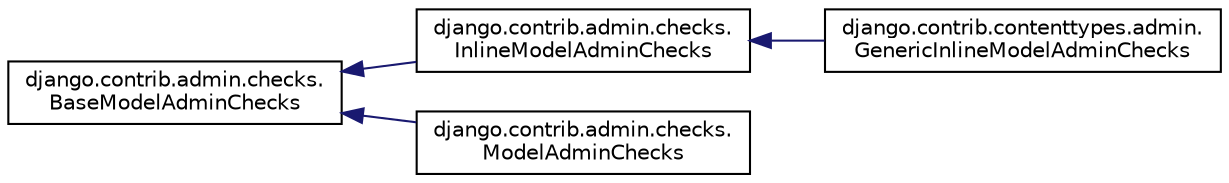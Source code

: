 digraph "Graphical Class Hierarchy"
{
 // LATEX_PDF_SIZE
  edge [fontname="Helvetica",fontsize="10",labelfontname="Helvetica",labelfontsize="10"];
  node [fontname="Helvetica",fontsize="10",shape=record];
  rankdir="LR";
  Node0 [label="django.contrib.admin.checks.\lBaseModelAdminChecks",height=0.2,width=0.4,color="black", fillcolor="white", style="filled",URL="$classdjango_1_1contrib_1_1admin_1_1checks_1_1_base_model_admin_checks.html",tooltip=" "];
  Node0 -> Node1 [dir="back",color="midnightblue",fontsize="10",style="solid",fontname="Helvetica"];
  Node1 [label="django.contrib.admin.checks.\lInlineModelAdminChecks",height=0.2,width=0.4,color="black", fillcolor="white", style="filled",URL="$classdjango_1_1contrib_1_1admin_1_1checks_1_1_inline_model_admin_checks.html",tooltip=" "];
  Node1 -> Node2 [dir="back",color="midnightblue",fontsize="10",style="solid",fontname="Helvetica"];
  Node2 [label="django.contrib.contenttypes.admin.\lGenericInlineModelAdminChecks",height=0.2,width=0.4,color="black", fillcolor="white", style="filled",URL="$classdjango_1_1contrib_1_1contenttypes_1_1admin_1_1_generic_inline_model_admin_checks.html",tooltip=" "];
  Node0 -> Node3 [dir="back",color="midnightblue",fontsize="10",style="solid",fontname="Helvetica"];
  Node3 [label="django.contrib.admin.checks.\lModelAdminChecks",height=0.2,width=0.4,color="black", fillcolor="white", style="filled",URL="$classdjango_1_1contrib_1_1admin_1_1checks_1_1_model_admin_checks.html",tooltip=" "];
}
